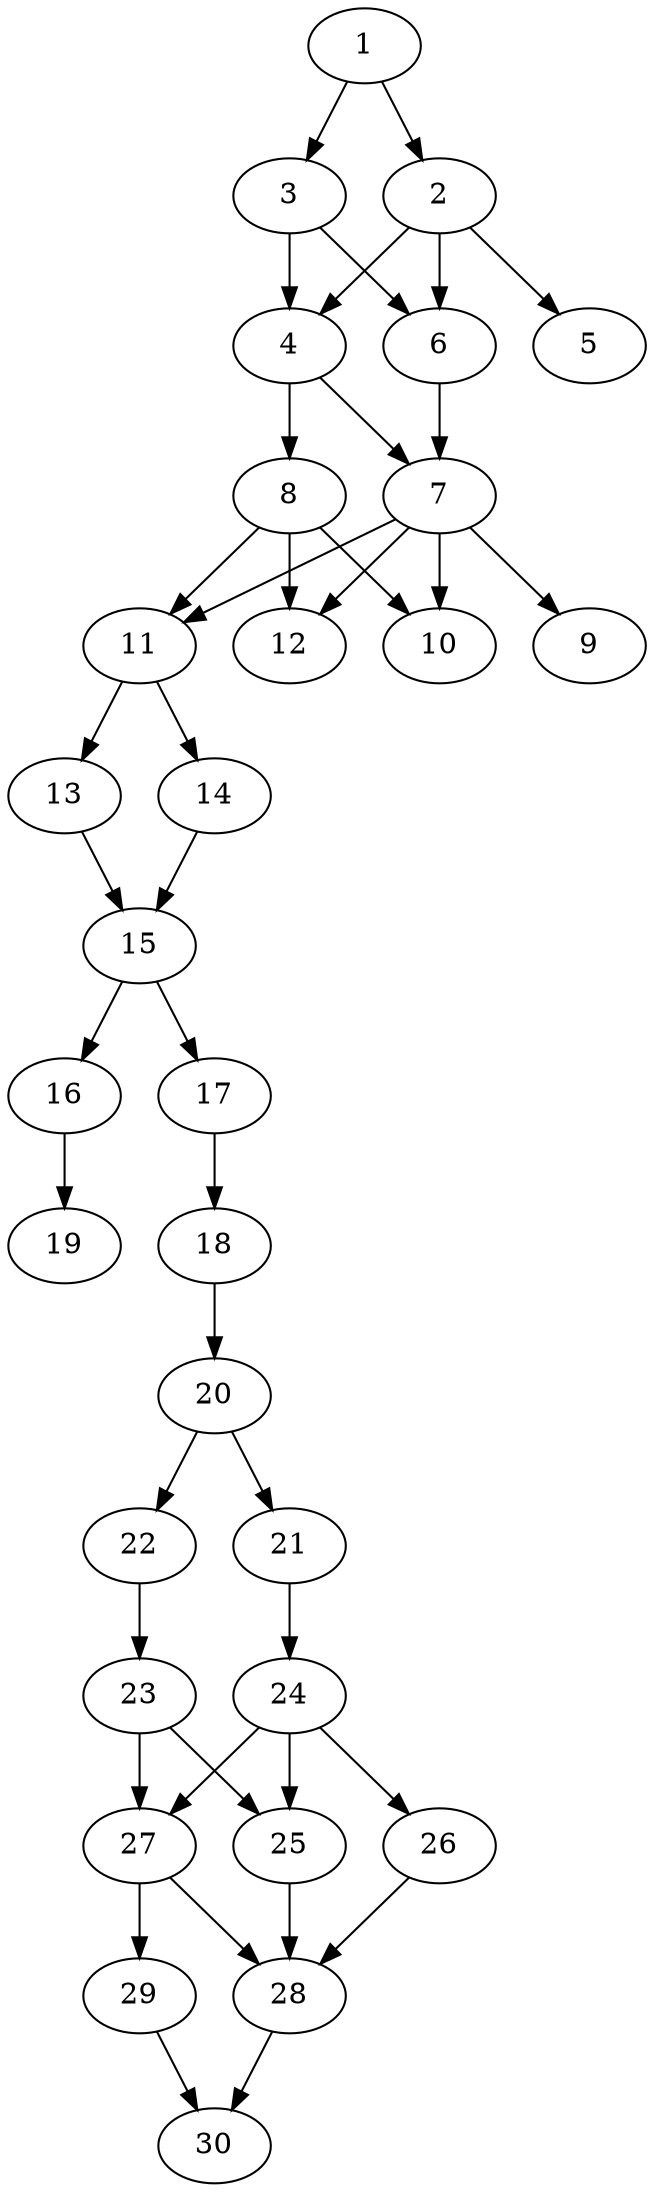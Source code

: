 // DAG automatically generated by daggen at Tue Aug  6 16:27:24 2019
// ./daggen --dot -n 30 --ccr 0.4 --fat 0.4 --regular 0.5 --density 0.7 --mindata 5242880 --maxdata 52428800 
digraph G {
  1 [size="62904320", alpha="0.11", expect_size="25161728"] 
  1 -> 2 [size ="25161728"]
  1 -> 3 [size ="25161728"]
  2 [size="86231040", alpha="0.09", expect_size="34492416"] 
  2 -> 4 [size ="34492416"]
  2 -> 5 [size ="34492416"]
  2 -> 6 [size ="34492416"]
  3 [size="119055360", alpha="0.10", expect_size="47622144"] 
  3 -> 4 [size ="47622144"]
  3 -> 6 [size ="47622144"]
  4 [size="14295040", alpha="0.02", expect_size="5718016"] 
  4 -> 7 [size ="5718016"]
  4 -> 8 [size ="5718016"]
  5 [size="84318720", alpha="0.14", expect_size="33727488"] 
  6 [size="70379520", alpha="0.02", expect_size="28151808"] 
  6 -> 7 [size ="28151808"]
  7 [size="26872320", alpha="0.02", expect_size="10748928"] 
  7 -> 9 [size ="10748928"]
  7 -> 10 [size ="10748928"]
  7 -> 11 [size ="10748928"]
  7 -> 12 [size ="10748928"]
  8 [size="55472640", alpha="0.10", expect_size="22189056"] 
  8 -> 10 [size ="22189056"]
  8 -> 11 [size ="22189056"]
  8 -> 12 [size ="22189056"]
  9 [size="106851840", alpha="0.16", expect_size="42740736"] 
  10 [size="38832640", alpha="0.03", expect_size="15533056"] 
  11 [size="64071680", alpha="0.10", expect_size="25628672"] 
  11 -> 13 [size ="25628672"]
  11 -> 14 [size ="25628672"]
  12 [size="130990080", alpha="0.14", expect_size="52396032"] 
  13 [size="68574720", alpha="0.17", expect_size="27429888"] 
  13 -> 15 [size ="27429888"]
  14 [size="125788160", alpha="0.19", expect_size="50315264"] 
  14 -> 15 [size ="50315264"]
  15 [size="19929600", alpha="0.18", expect_size="7971840"] 
  15 -> 16 [size ="7971840"]
  15 -> 17 [size ="7971840"]
  16 [size="99699200", alpha="0.19", expect_size="39879680"] 
  16 -> 19 [size ="39879680"]
  17 [size="109703680", alpha="0.04", expect_size="43881472"] 
  17 -> 18 [size ="43881472"]
  18 [size="118638080", alpha="0.10", expect_size="47455232"] 
  18 -> 20 [size ="47455232"]
  19 [size="62522880", alpha="0.20", expect_size="25009152"] 
  20 [size="37854720", alpha="0.03", expect_size="15141888"] 
  20 -> 21 [size ="15141888"]
  20 -> 22 [size ="15141888"]
  21 [size="53117440", alpha="0.15", expect_size="21246976"] 
  21 -> 24 [size ="21246976"]
  22 [size="112281600", alpha="0.19", expect_size="44912640"] 
  22 -> 23 [size ="44912640"]
  23 [size="78656000", alpha="0.01", expect_size="31462400"] 
  23 -> 25 [size ="31462400"]
  23 -> 27 [size ="31462400"]
  24 [size="61327360", alpha="0.04", expect_size="24530944"] 
  24 -> 25 [size ="24530944"]
  24 -> 26 [size ="24530944"]
  24 -> 27 [size ="24530944"]
  25 [size="57180160", alpha="0.18", expect_size="22872064"] 
  25 -> 28 [size ="22872064"]
  26 [size="45396480", alpha="0.02", expect_size="18158592"] 
  26 -> 28 [size ="18158592"]
  27 [size="39792640", alpha="0.09", expect_size="15917056"] 
  27 -> 28 [size ="15917056"]
  27 -> 29 [size ="15917056"]
  28 [size="64742400", alpha="0.03", expect_size="25896960"] 
  28 -> 30 [size ="25896960"]
  29 [size="126164480", alpha="0.12", expect_size="50465792"] 
  29 -> 30 [size ="50465792"]
  30 [size="125002240", alpha="0.06", expect_size="50000896"] 
}
